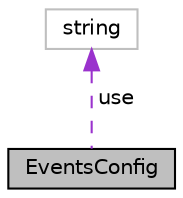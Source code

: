 digraph "EventsConfig"
{
 // LATEX_PDF_SIZE
  edge [fontname="Helvetica",fontsize="10",labelfontname="Helvetica",labelfontsize="10"];
  node [fontname="Helvetica",fontsize="10",shape=record];
  Node1 [label="EventsConfig",height=0.2,width=0.4,color="black", fillcolor="grey75", style="filled", fontcolor="black",tooltip="Configuration for an events block."];
  Node2 -> Node1 [dir="back",color="darkorchid3",fontsize="10",style="dashed",label=" use" ];
  Node2 [label="string",height=0.2,width=0.4,color="grey75", fillcolor="white", style="filled",tooltip=" "];
}

